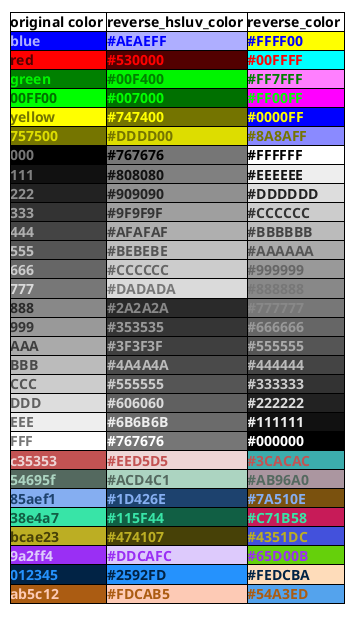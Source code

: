 {
  "sha1": "gj7e985d4y554pk8yhprdjrmwl8oai3",
  "insertion": {
    "when": "2024-06-01T09:03:07.858Z",
    "url": "https://forum.plantuml.net/13888/preprocessing-expose-builtin-functions-reverse-function",
    "user": "plantuml@gmail.com"
  }
}
@startuml
!procedure $line($value)
|<#$value><color:%reverse_hsluv_color($value)>$value | <%reverse_hsluv_color($value)><color:#$value>%reverse_hsluv_color($value) | <%reverse_color($value)><color:#$value>%reverse_color($value) |
!end procedure

title
|=original color |=reverse_hsluv_color |=reverse_color |
$line("blue")
$line("red")
$line("green")
$line("00FF00")
$line("yellow")
$line("757500")
$line("000")
$line("111")
$line("222")
$line("333")
$line("444")
$line("555")
$line("666")
$line("777")
$line("888")
$line("999")
$line("AAA")
$line("BBB")
$line("CCC")
$line("DDD")
$line("EEE")
$line("FFF")
$line("c35353")
$line("54695f")
$line("85aef1")
$line("38e4a7")
$line("bcae23")
$line("9a2ff4")
$line("012345")
$line("ab5c12")
end title
@enduml
